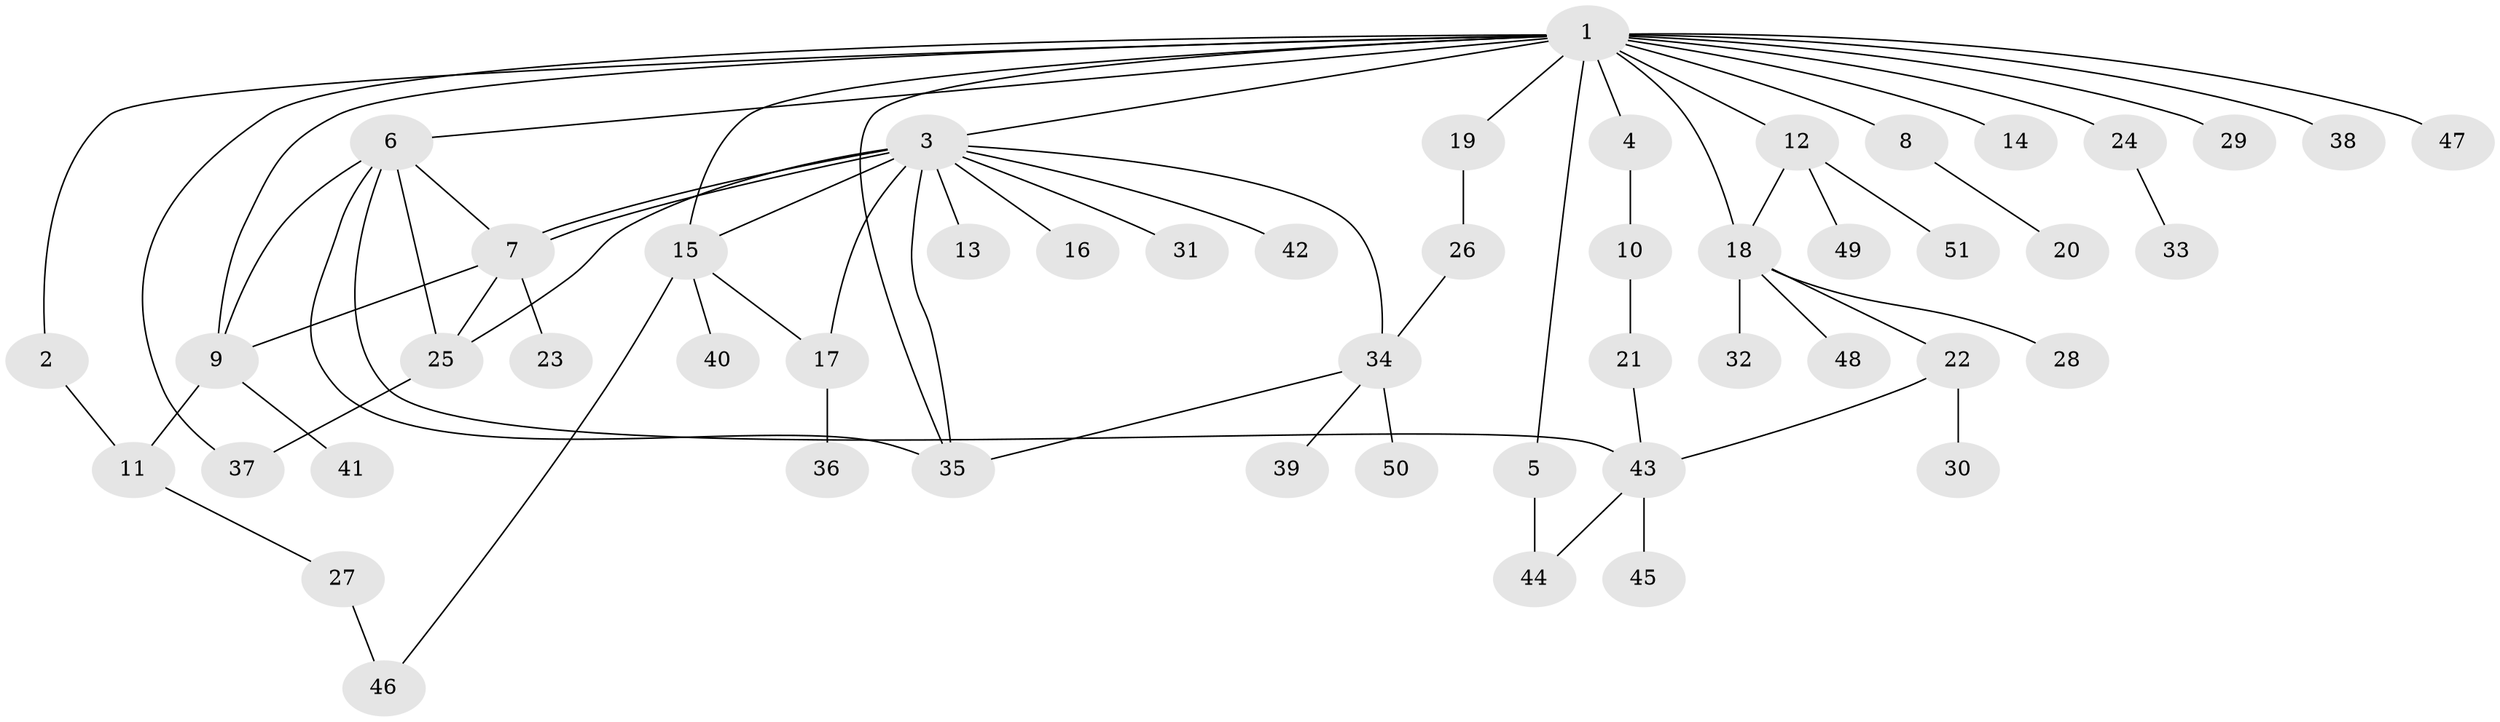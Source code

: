 // coarse degree distribution, {16: 0.02702702702702703, 3: 0.02702702702702703, 9: 0.02702702702702703, 2: 0.16216216216216217, 6: 0.05405405405405406, 5: 0.05405405405405406, 7: 0.02702702702702703, 1: 0.5675675675675675, 4: 0.05405405405405406}
// Generated by graph-tools (version 1.1) at 2025/51/02/27/25 19:51:56]
// undirected, 51 vertices, 69 edges
graph export_dot {
graph [start="1"]
  node [color=gray90,style=filled];
  1;
  2;
  3;
  4;
  5;
  6;
  7;
  8;
  9;
  10;
  11;
  12;
  13;
  14;
  15;
  16;
  17;
  18;
  19;
  20;
  21;
  22;
  23;
  24;
  25;
  26;
  27;
  28;
  29;
  30;
  31;
  32;
  33;
  34;
  35;
  36;
  37;
  38;
  39;
  40;
  41;
  42;
  43;
  44;
  45;
  46;
  47;
  48;
  49;
  50;
  51;
  1 -- 2;
  1 -- 3;
  1 -- 4;
  1 -- 5;
  1 -- 6;
  1 -- 8;
  1 -- 9;
  1 -- 12;
  1 -- 14;
  1 -- 15;
  1 -- 18;
  1 -- 19;
  1 -- 24;
  1 -- 29;
  1 -- 35;
  1 -- 37;
  1 -- 38;
  1 -- 47;
  2 -- 11;
  3 -- 7;
  3 -- 7;
  3 -- 13;
  3 -- 15;
  3 -- 16;
  3 -- 17;
  3 -- 25;
  3 -- 31;
  3 -- 34;
  3 -- 35;
  3 -- 42;
  4 -- 10;
  5 -- 44;
  6 -- 7;
  6 -- 9;
  6 -- 25;
  6 -- 35;
  6 -- 43;
  7 -- 9;
  7 -- 23;
  7 -- 25;
  8 -- 20;
  9 -- 11;
  9 -- 41;
  10 -- 21;
  11 -- 27;
  12 -- 18;
  12 -- 49;
  12 -- 51;
  15 -- 17;
  15 -- 40;
  15 -- 46;
  17 -- 36;
  18 -- 22;
  18 -- 28;
  18 -- 32;
  18 -- 48;
  19 -- 26;
  21 -- 43;
  22 -- 30;
  22 -- 43;
  24 -- 33;
  25 -- 37;
  26 -- 34;
  27 -- 46;
  34 -- 35;
  34 -- 39;
  34 -- 50;
  43 -- 44;
  43 -- 45;
}
